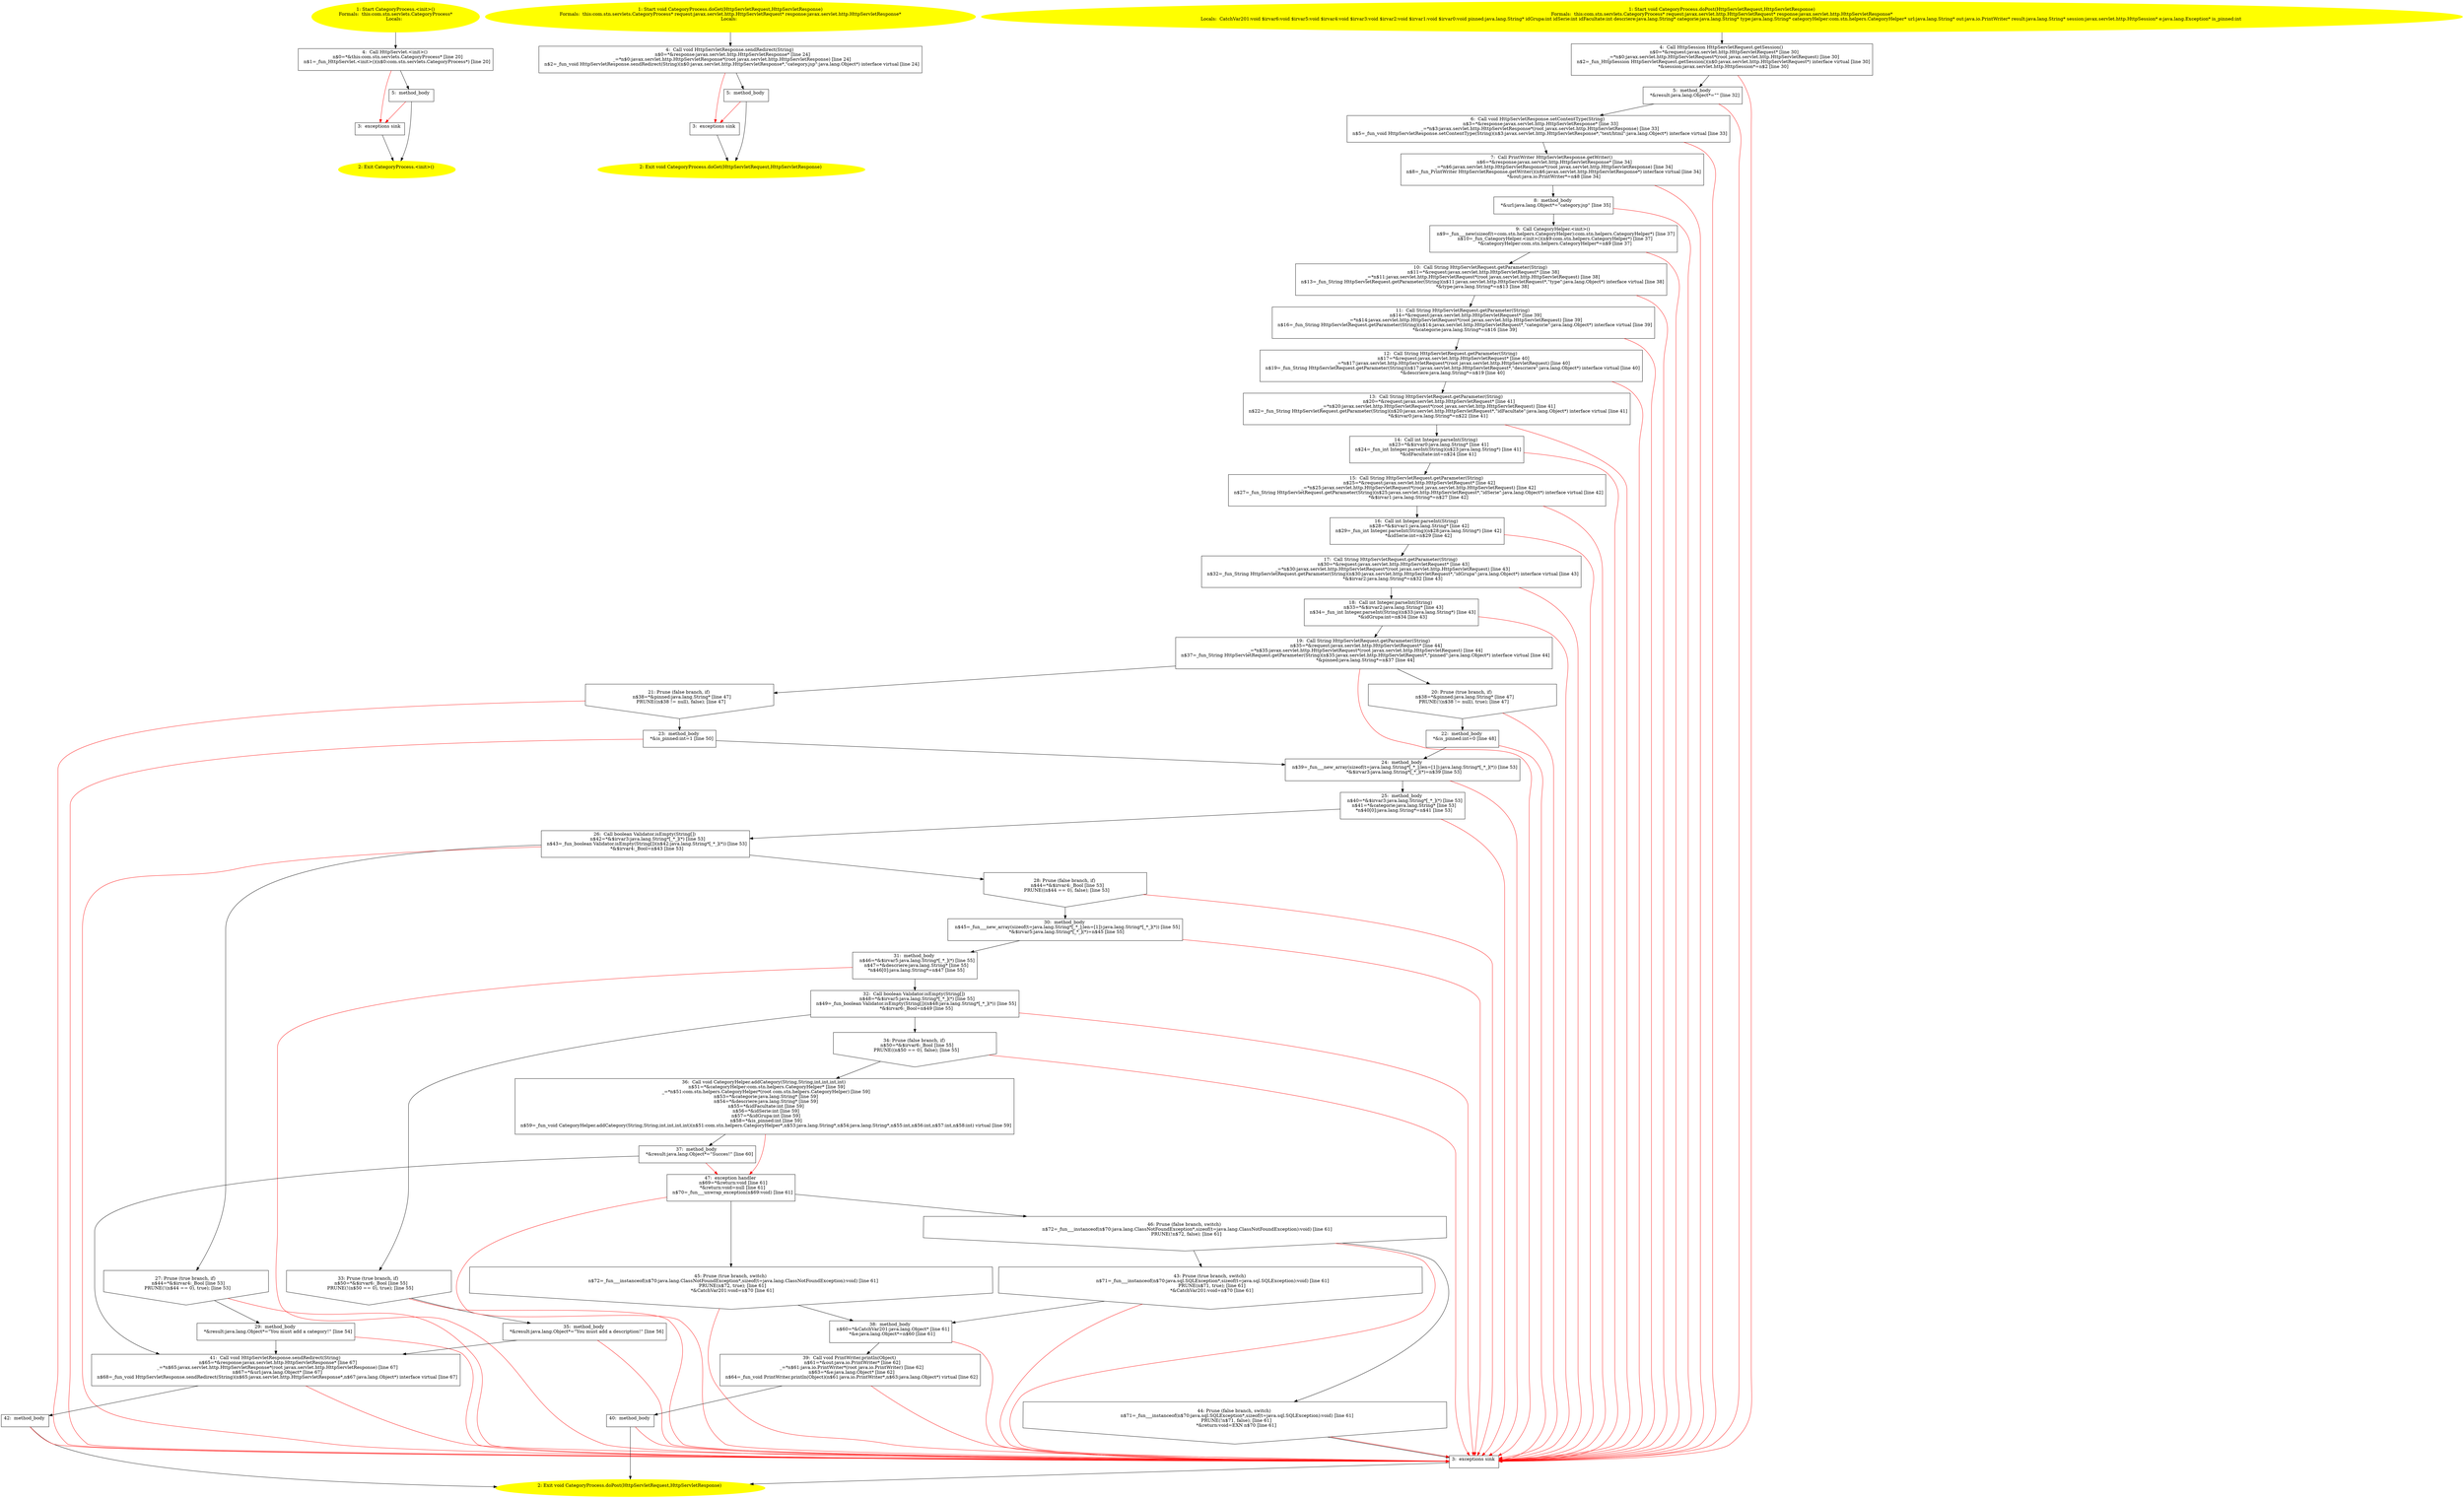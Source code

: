 /* @generated */
digraph cfg {
"com.stn.servlets.CategoryProcess.<init>().e131888c9b06170d3f86662fef7df25f_1" [label="1: Start CategoryProcess.<init>()\nFormals:  this:com.stn.servlets.CategoryProcess*\nLocals:  \n  " color=yellow style=filled]
	

	 "com.stn.servlets.CategoryProcess.<init>().e131888c9b06170d3f86662fef7df25f_1" -> "com.stn.servlets.CategoryProcess.<init>().e131888c9b06170d3f86662fef7df25f_4" ;
"com.stn.servlets.CategoryProcess.<init>().e131888c9b06170d3f86662fef7df25f_2" [label="2: Exit CategoryProcess.<init>() \n  " color=yellow style=filled]
	

"com.stn.servlets.CategoryProcess.<init>().e131888c9b06170d3f86662fef7df25f_3" [label="3:  exceptions sink \n  " shape="box"]
	

	 "com.stn.servlets.CategoryProcess.<init>().e131888c9b06170d3f86662fef7df25f_3" -> "com.stn.servlets.CategoryProcess.<init>().e131888c9b06170d3f86662fef7df25f_2" ;
"com.stn.servlets.CategoryProcess.<init>().e131888c9b06170d3f86662fef7df25f_4" [label="4:  Call HttpServlet.<init>() \n   n$0=*&this:com.stn.servlets.CategoryProcess* [line 20]\n  n$1=_fun_HttpServlet.<init>()(n$0:com.stn.servlets.CategoryProcess*) [line 20]\n " shape="box"]
	

	 "com.stn.servlets.CategoryProcess.<init>().e131888c9b06170d3f86662fef7df25f_4" -> "com.stn.servlets.CategoryProcess.<init>().e131888c9b06170d3f86662fef7df25f_5" ;
	 "com.stn.servlets.CategoryProcess.<init>().e131888c9b06170d3f86662fef7df25f_4" -> "com.stn.servlets.CategoryProcess.<init>().e131888c9b06170d3f86662fef7df25f_3" [color="red" ];
"com.stn.servlets.CategoryProcess.<init>().e131888c9b06170d3f86662fef7df25f_5" [label="5:  method_body \n  " shape="box"]
	

	 "com.stn.servlets.CategoryProcess.<init>().e131888c9b06170d3f86662fef7df25f_5" -> "com.stn.servlets.CategoryProcess.<init>().e131888c9b06170d3f86662fef7df25f_2" ;
	 "com.stn.servlets.CategoryProcess.<init>().e131888c9b06170d3f86662fef7df25f_5" -> "com.stn.servlets.CategoryProcess.<init>().e131888c9b06170d3f86662fef7df25f_3" [color="red" ];
"com.stn.servlets.CategoryProcess.doGet(javax.servlet.http.HttpServletRequest,javax.servlet.http.Http.e91940e6b8007230e54e5dbfa42a4c59_1" [label="1: Start void CategoryProcess.doGet(HttpServletRequest,HttpServletResponse)\nFormals:  this:com.stn.servlets.CategoryProcess* request:javax.servlet.http.HttpServletRequest* response:javax.servlet.http.HttpServletResponse*\nLocals:  \n  " color=yellow style=filled]
	

	 "com.stn.servlets.CategoryProcess.doGet(javax.servlet.http.HttpServletRequest,javax.servlet.http.Http.e91940e6b8007230e54e5dbfa42a4c59_1" -> "com.stn.servlets.CategoryProcess.doGet(javax.servlet.http.HttpServletRequest,javax.servlet.http.Http.e91940e6b8007230e54e5dbfa42a4c59_4" ;
"com.stn.servlets.CategoryProcess.doGet(javax.servlet.http.HttpServletRequest,javax.servlet.http.Http.e91940e6b8007230e54e5dbfa42a4c59_2" [label="2: Exit void CategoryProcess.doGet(HttpServletRequest,HttpServletResponse) \n  " color=yellow style=filled]
	

"com.stn.servlets.CategoryProcess.doGet(javax.servlet.http.HttpServletRequest,javax.servlet.http.Http.e91940e6b8007230e54e5dbfa42a4c59_3" [label="3:  exceptions sink \n  " shape="box"]
	

	 "com.stn.servlets.CategoryProcess.doGet(javax.servlet.http.HttpServletRequest,javax.servlet.http.Http.e91940e6b8007230e54e5dbfa42a4c59_3" -> "com.stn.servlets.CategoryProcess.doGet(javax.servlet.http.HttpServletRequest,javax.servlet.http.Http.e91940e6b8007230e54e5dbfa42a4c59_2" ;
"com.stn.servlets.CategoryProcess.doGet(javax.servlet.http.HttpServletRequest,javax.servlet.http.Http.e91940e6b8007230e54e5dbfa42a4c59_4" [label="4:  Call void HttpServletResponse.sendRedirect(String) \n   n$0=*&response:javax.servlet.http.HttpServletResponse* [line 24]\n  _=*n$0:javax.servlet.http.HttpServletResponse*(root javax.servlet.http.HttpServletResponse) [line 24]\n  n$2=_fun_void HttpServletResponse.sendRedirect(String)(n$0:javax.servlet.http.HttpServletResponse*,\"category.jsp\":java.lang.Object*) interface virtual [line 24]\n " shape="box"]
	

	 "com.stn.servlets.CategoryProcess.doGet(javax.servlet.http.HttpServletRequest,javax.servlet.http.Http.e91940e6b8007230e54e5dbfa42a4c59_4" -> "com.stn.servlets.CategoryProcess.doGet(javax.servlet.http.HttpServletRequest,javax.servlet.http.Http.e91940e6b8007230e54e5dbfa42a4c59_5" ;
	 "com.stn.servlets.CategoryProcess.doGet(javax.servlet.http.HttpServletRequest,javax.servlet.http.Http.e91940e6b8007230e54e5dbfa42a4c59_4" -> "com.stn.servlets.CategoryProcess.doGet(javax.servlet.http.HttpServletRequest,javax.servlet.http.Http.e91940e6b8007230e54e5dbfa42a4c59_3" [color="red" ];
"com.stn.servlets.CategoryProcess.doGet(javax.servlet.http.HttpServletRequest,javax.servlet.http.Http.e91940e6b8007230e54e5dbfa42a4c59_5" [label="5:  method_body \n  " shape="box"]
	

	 "com.stn.servlets.CategoryProcess.doGet(javax.servlet.http.HttpServletRequest,javax.servlet.http.Http.e91940e6b8007230e54e5dbfa42a4c59_5" -> "com.stn.servlets.CategoryProcess.doGet(javax.servlet.http.HttpServletRequest,javax.servlet.http.Http.e91940e6b8007230e54e5dbfa42a4c59_2" ;
	 "com.stn.servlets.CategoryProcess.doGet(javax.servlet.http.HttpServletRequest,javax.servlet.http.Http.e91940e6b8007230e54e5dbfa42a4c59_5" -> "com.stn.servlets.CategoryProcess.doGet(javax.servlet.http.HttpServletRequest,javax.servlet.http.Http.e91940e6b8007230e54e5dbfa42a4c59_3" [color="red" ];
"com.stn.servlets.CategoryProcess.doPost(javax.servlet.http.HttpServletRequest,javax.servlet.http.Htt.23003e9d1ad354208f58d56ea0542914_1" [label="1: Start void CategoryProcess.doPost(HttpServletRequest,HttpServletResponse)\nFormals:  this:com.stn.servlets.CategoryProcess* request:javax.servlet.http.HttpServletRequest* response:javax.servlet.http.HttpServletResponse*\nLocals:  CatchVar201:void $irvar6:void $irvar5:void $irvar4:void $irvar3:void $irvar2:void $irvar1:void $irvar0:void pinned:java.lang.String* idGrupa:int idSerie:int idFacultate:int descriere:java.lang.String* categorie:java.lang.String* type:java.lang.String* categoryHelper:com.stn.helpers.CategoryHelper* url:java.lang.String* out:java.io.PrintWriter* result:java.lang.String* session:javax.servlet.http.HttpSession* e:java.lang.Exception* is_pinned:int \n  " color=yellow style=filled]
	

	 "com.stn.servlets.CategoryProcess.doPost(javax.servlet.http.HttpServletRequest,javax.servlet.http.Htt.23003e9d1ad354208f58d56ea0542914_1" -> "com.stn.servlets.CategoryProcess.doPost(javax.servlet.http.HttpServletRequest,javax.servlet.http.Htt.23003e9d1ad354208f58d56ea0542914_4" ;
"com.stn.servlets.CategoryProcess.doPost(javax.servlet.http.HttpServletRequest,javax.servlet.http.Htt.23003e9d1ad354208f58d56ea0542914_2" [label="2: Exit void CategoryProcess.doPost(HttpServletRequest,HttpServletResponse) \n  " color=yellow style=filled]
	

"com.stn.servlets.CategoryProcess.doPost(javax.servlet.http.HttpServletRequest,javax.servlet.http.Htt.23003e9d1ad354208f58d56ea0542914_3" [label="3:  exceptions sink \n  " shape="box"]
	

	 "com.stn.servlets.CategoryProcess.doPost(javax.servlet.http.HttpServletRequest,javax.servlet.http.Htt.23003e9d1ad354208f58d56ea0542914_3" -> "com.stn.servlets.CategoryProcess.doPost(javax.servlet.http.HttpServletRequest,javax.servlet.http.Htt.23003e9d1ad354208f58d56ea0542914_2" ;
"com.stn.servlets.CategoryProcess.doPost(javax.servlet.http.HttpServletRequest,javax.servlet.http.Htt.23003e9d1ad354208f58d56ea0542914_4" [label="4:  Call HttpSession HttpServletRequest.getSession() \n   n$0=*&request:javax.servlet.http.HttpServletRequest* [line 30]\n  _=*n$0:javax.servlet.http.HttpServletRequest*(root javax.servlet.http.HttpServletRequest) [line 30]\n  n$2=_fun_HttpSession HttpServletRequest.getSession()(n$0:javax.servlet.http.HttpServletRequest*) interface virtual [line 30]\n  *&session:javax.servlet.http.HttpSession*=n$2 [line 30]\n " shape="box"]
	

	 "com.stn.servlets.CategoryProcess.doPost(javax.servlet.http.HttpServletRequest,javax.servlet.http.Htt.23003e9d1ad354208f58d56ea0542914_4" -> "com.stn.servlets.CategoryProcess.doPost(javax.servlet.http.HttpServletRequest,javax.servlet.http.Htt.23003e9d1ad354208f58d56ea0542914_5" ;
	 "com.stn.servlets.CategoryProcess.doPost(javax.servlet.http.HttpServletRequest,javax.servlet.http.Htt.23003e9d1ad354208f58d56ea0542914_4" -> "com.stn.servlets.CategoryProcess.doPost(javax.servlet.http.HttpServletRequest,javax.servlet.http.Htt.23003e9d1ad354208f58d56ea0542914_3" [color="red" ];
"com.stn.servlets.CategoryProcess.doPost(javax.servlet.http.HttpServletRequest,javax.servlet.http.Htt.23003e9d1ad354208f58d56ea0542914_5" [label="5:  method_body \n   *&result:java.lang.Object*=\"\" [line 32]\n " shape="box"]
	

	 "com.stn.servlets.CategoryProcess.doPost(javax.servlet.http.HttpServletRequest,javax.servlet.http.Htt.23003e9d1ad354208f58d56ea0542914_5" -> "com.stn.servlets.CategoryProcess.doPost(javax.servlet.http.HttpServletRequest,javax.servlet.http.Htt.23003e9d1ad354208f58d56ea0542914_6" ;
	 "com.stn.servlets.CategoryProcess.doPost(javax.servlet.http.HttpServletRequest,javax.servlet.http.Htt.23003e9d1ad354208f58d56ea0542914_5" -> "com.stn.servlets.CategoryProcess.doPost(javax.servlet.http.HttpServletRequest,javax.servlet.http.Htt.23003e9d1ad354208f58d56ea0542914_3" [color="red" ];
"com.stn.servlets.CategoryProcess.doPost(javax.servlet.http.HttpServletRequest,javax.servlet.http.Htt.23003e9d1ad354208f58d56ea0542914_6" [label="6:  Call void HttpServletResponse.setContentType(String) \n   n$3=*&response:javax.servlet.http.HttpServletResponse* [line 33]\n  _=*n$3:javax.servlet.http.HttpServletResponse*(root javax.servlet.http.HttpServletResponse) [line 33]\n  n$5=_fun_void HttpServletResponse.setContentType(String)(n$3:javax.servlet.http.HttpServletResponse*,\"text/html\":java.lang.Object*) interface virtual [line 33]\n " shape="box"]
	

	 "com.stn.servlets.CategoryProcess.doPost(javax.servlet.http.HttpServletRequest,javax.servlet.http.Htt.23003e9d1ad354208f58d56ea0542914_6" -> "com.stn.servlets.CategoryProcess.doPost(javax.servlet.http.HttpServletRequest,javax.servlet.http.Htt.23003e9d1ad354208f58d56ea0542914_7" ;
	 "com.stn.servlets.CategoryProcess.doPost(javax.servlet.http.HttpServletRequest,javax.servlet.http.Htt.23003e9d1ad354208f58d56ea0542914_6" -> "com.stn.servlets.CategoryProcess.doPost(javax.servlet.http.HttpServletRequest,javax.servlet.http.Htt.23003e9d1ad354208f58d56ea0542914_3" [color="red" ];
"com.stn.servlets.CategoryProcess.doPost(javax.servlet.http.HttpServletRequest,javax.servlet.http.Htt.23003e9d1ad354208f58d56ea0542914_7" [label="7:  Call PrintWriter HttpServletResponse.getWriter() \n   n$6=*&response:javax.servlet.http.HttpServletResponse* [line 34]\n  _=*n$6:javax.servlet.http.HttpServletResponse*(root javax.servlet.http.HttpServletResponse) [line 34]\n  n$8=_fun_PrintWriter HttpServletResponse.getWriter()(n$6:javax.servlet.http.HttpServletResponse*) interface virtual [line 34]\n  *&out:java.io.PrintWriter*=n$8 [line 34]\n " shape="box"]
	

	 "com.stn.servlets.CategoryProcess.doPost(javax.servlet.http.HttpServletRequest,javax.servlet.http.Htt.23003e9d1ad354208f58d56ea0542914_7" -> "com.stn.servlets.CategoryProcess.doPost(javax.servlet.http.HttpServletRequest,javax.servlet.http.Htt.23003e9d1ad354208f58d56ea0542914_8" ;
	 "com.stn.servlets.CategoryProcess.doPost(javax.servlet.http.HttpServletRequest,javax.servlet.http.Htt.23003e9d1ad354208f58d56ea0542914_7" -> "com.stn.servlets.CategoryProcess.doPost(javax.servlet.http.HttpServletRequest,javax.servlet.http.Htt.23003e9d1ad354208f58d56ea0542914_3" [color="red" ];
"com.stn.servlets.CategoryProcess.doPost(javax.servlet.http.HttpServletRequest,javax.servlet.http.Htt.23003e9d1ad354208f58d56ea0542914_8" [label="8:  method_body \n   *&url:java.lang.Object*=\"category.jsp\" [line 35]\n " shape="box"]
	

	 "com.stn.servlets.CategoryProcess.doPost(javax.servlet.http.HttpServletRequest,javax.servlet.http.Htt.23003e9d1ad354208f58d56ea0542914_8" -> "com.stn.servlets.CategoryProcess.doPost(javax.servlet.http.HttpServletRequest,javax.servlet.http.Htt.23003e9d1ad354208f58d56ea0542914_9" ;
	 "com.stn.servlets.CategoryProcess.doPost(javax.servlet.http.HttpServletRequest,javax.servlet.http.Htt.23003e9d1ad354208f58d56ea0542914_8" -> "com.stn.servlets.CategoryProcess.doPost(javax.servlet.http.HttpServletRequest,javax.servlet.http.Htt.23003e9d1ad354208f58d56ea0542914_3" [color="red" ];
"com.stn.servlets.CategoryProcess.doPost(javax.servlet.http.HttpServletRequest,javax.servlet.http.Htt.23003e9d1ad354208f58d56ea0542914_9" [label="9:  Call CategoryHelper.<init>() \n   n$9=_fun___new(sizeof(t=com.stn.helpers.CategoryHelper):com.stn.helpers.CategoryHelper*) [line 37]\n  n$10=_fun_CategoryHelper.<init>()(n$9:com.stn.helpers.CategoryHelper*) [line 37]\n  *&categoryHelper:com.stn.helpers.CategoryHelper*=n$9 [line 37]\n " shape="box"]
	

	 "com.stn.servlets.CategoryProcess.doPost(javax.servlet.http.HttpServletRequest,javax.servlet.http.Htt.23003e9d1ad354208f58d56ea0542914_9" -> "com.stn.servlets.CategoryProcess.doPost(javax.servlet.http.HttpServletRequest,javax.servlet.http.Htt.23003e9d1ad354208f58d56ea0542914_10" ;
	 "com.stn.servlets.CategoryProcess.doPost(javax.servlet.http.HttpServletRequest,javax.servlet.http.Htt.23003e9d1ad354208f58d56ea0542914_9" -> "com.stn.servlets.CategoryProcess.doPost(javax.servlet.http.HttpServletRequest,javax.servlet.http.Htt.23003e9d1ad354208f58d56ea0542914_3" [color="red" ];
"com.stn.servlets.CategoryProcess.doPost(javax.servlet.http.HttpServletRequest,javax.servlet.http.Htt.23003e9d1ad354208f58d56ea0542914_10" [label="10:  Call String HttpServletRequest.getParameter(String) \n   n$11=*&request:javax.servlet.http.HttpServletRequest* [line 38]\n  _=*n$11:javax.servlet.http.HttpServletRequest*(root javax.servlet.http.HttpServletRequest) [line 38]\n  n$13=_fun_String HttpServletRequest.getParameter(String)(n$11:javax.servlet.http.HttpServletRequest*,\"type\":java.lang.Object*) interface virtual [line 38]\n  *&type:java.lang.String*=n$13 [line 38]\n " shape="box"]
	

	 "com.stn.servlets.CategoryProcess.doPost(javax.servlet.http.HttpServletRequest,javax.servlet.http.Htt.23003e9d1ad354208f58d56ea0542914_10" -> "com.stn.servlets.CategoryProcess.doPost(javax.servlet.http.HttpServletRequest,javax.servlet.http.Htt.23003e9d1ad354208f58d56ea0542914_11" ;
	 "com.stn.servlets.CategoryProcess.doPost(javax.servlet.http.HttpServletRequest,javax.servlet.http.Htt.23003e9d1ad354208f58d56ea0542914_10" -> "com.stn.servlets.CategoryProcess.doPost(javax.servlet.http.HttpServletRequest,javax.servlet.http.Htt.23003e9d1ad354208f58d56ea0542914_3" [color="red" ];
"com.stn.servlets.CategoryProcess.doPost(javax.servlet.http.HttpServletRequest,javax.servlet.http.Htt.23003e9d1ad354208f58d56ea0542914_11" [label="11:  Call String HttpServletRequest.getParameter(String) \n   n$14=*&request:javax.servlet.http.HttpServletRequest* [line 39]\n  _=*n$14:javax.servlet.http.HttpServletRequest*(root javax.servlet.http.HttpServletRequest) [line 39]\n  n$16=_fun_String HttpServletRequest.getParameter(String)(n$14:javax.servlet.http.HttpServletRequest*,\"categorie\":java.lang.Object*) interface virtual [line 39]\n  *&categorie:java.lang.String*=n$16 [line 39]\n " shape="box"]
	

	 "com.stn.servlets.CategoryProcess.doPost(javax.servlet.http.HttpServletRequest,javax.servlet.http.Htt.23003e9d1ad354208f58d56ea0542914_11" -> "com.stn.servlets.CategoryProcess.doPost(javax.servlet.http.HttpServletRequest,javax.servlet.http.Htt.23003e9d1ad354208f58d56ea0542914_12" ;
	 "com.stn.servlets.CategoryProcess.doPost(javax.servlet.http.HttpServletRequest,javax.servlet.http.Htt.23003e9d1ad354208f58d56ea0542914_11" -> "com.stn.servlets.CategoryProcess.doPost(javax.servlet.http.HttpServletRequest,javax.servlet.http.Htt.23003e9d1ad354208f58d56ea0542914_3" [color="red" ];
"com.stn.servlets.CategoryProcess.doPost(javax.servlet.http.HttpServletRequest,javax.servlet.http.Htt.23003e9d1ad354208f58d56ea0542914_12" [label="12:  Call String HttpServletRequest.getParameter(String) \n   n$17=*&request:javax.servlet.http.HttpServletRequest* [line 40]\n  _=*n$17:javax.servlet.http.HttpServletRequest*(root javax.servlet.http.HttpServletRequest) [line 40]\n  n$19=_fun_String HttpServletRequest.getParameter(String)(n$17:javax.servlet.http.HttpServletRequest*,\"descriere\":java.lang.Object*) interface virtual [line 40]\n  *&descriere:java.lang.String*=n$19 [line 40]\n " shape="box"]
	

	 "com.stn.servlets.CategoryProcess.doPost(javax.servlet.http.HttpServletRequest,javax.servlet.http.Htt.23003e9d1ad354208f58d56ea0542914_12" -> "com.stn.servlets.CategoryProcess.doPost(javax.servlet.http.HttpServletRequest,javax.servlet.http.Htt.23003e9d1ad354208f58d56ea0542914_13" ;
	 "com.stn.servlets.CategoryProcess.doPost(javax.servlet.http.HttpServletRequest,javax.servlet.http.Htt.23003e9d1ad354208f58d56ea0542914_12" -> "com.stn.servlets.CategoryProcess.doPost(javax.servlet.http.HttpServletRequest,javax.servlet.http.Htt.23003e9d1ad354208f58d56ea0542914_3" [color="red" ];
"com.stn.servlets.CategoryProcess.doPost(javax.servlet.http.HttpServletRequest,javax.servlet.http.Htt.23003e9d1ad354208f58d56ea0542914_13" [label="13:  Call String HttpServletRequest.getParameter(String) \n   n$20=*&request:javax.servlet.http.HttpServletRequest* [line 41]\n  _=*n$20:javax.servlet.http.HttpServletRequest*(root javax.servlet.http.HttpServletRequest) [line 41]\n  n$22=_fun_String HttpServletRequest.getParameter(String)(n$20:javax.servlet.http.HttpServletRequest*,\"idFacultate\":java.lang.Object*) interface virtual [line 41]\n  *&$irvar0:java.lang.String*=n$22 [line 41]\n " shape="box"]
	

	 "com.stn.servlets.CategoryProcess.doPost(javax.servlet.http.HttpServletRequest,javax.servlet.http.Htt.23003e9d1ad354208f58d56ea0542914_13" -> "com.stn.servlets.CategoryProcess.doPost(javax.servlet.http.HttpServletRequest,javax.servlet.http.Htt.23003e9d1ad354208f58d56ea0542914_14" ;
	 "com.stn.servlets.CategoryProcess.doPost(javax.servlet.http.HttpServletRequest,javax.servlet.http.Htt.23003e9d1ad354208f58d56ea0542914_13" -> "com.stn.servlets.CategoryProcess.doPost(javax.servlet.http.HttpServletRequest,javax.servlet.http.Htt.23003e9d1ad354208f58d56ea0542914_3" [color="red" ];
"com.stn.servlets.CategoryProcess.doPost(javax.servlet.http.HttpServletRequest,javax.servlet.http.Htt.23003e9d1ad354208f58d56ea0542914_14" [label="14:  Call int Integer.parseInt(String) \n   n$23=*&$irvar0:java.lang.String* [line 41]\n  n$24=_fun_int Integer.parseInt(String)(n$23:java.lang.String*) [line 41]\n  *&idFacultate:int=n$24 [line 41]\n " shape="box"]
	

	 "com.stn.servlets.CategoryProcess.doPost(javax.servlet.http.HttpServletRequest,javax.servlet.http.Htt.23003e9d1ad354208f58d56ea0542914_14" -> "com.stn.servlets.CategoryProcess.doPost(javax.servlet.http.HttpServletRequest,javax.servlet.http.Htt.23003e9d1ad354208f58d56ea0542914_15" ;
	 "com.stn.servlets.CategoryProcess.doPost(javax.servlet.http.HttpServletRequest,javax.servlet.http.Htt.23003e9d1ad354208f58d56ea0542914_14" -> "com.stn.servlets.CategoryProcess.doPost(javax.servlet.http.HttpServletRequest,javax.servlet.http.Htt.23003e9d1ad354208f58d56ea0542914_3" [color="red" ];
"com.stn.servlets.CategoryProcess.doPost(javax.servlet.http.HttpServletRequest,javax.servlet.http.Htt.23003e9d1ad354208f58d56ea0542914_15" [label="15:  Call String HttpServletRequest.getParameter(String) \n   n$25=*&request:javax.servlet.http.HttpServletRequest* [line 42]\n  _=*n$25:javax.servlet.http.HttpServletRequest*(root javax.servlet.http.HttpServletRequest) [line 42]\n  n$27=_fun_String HttpServletRequest.getParameter(String)(n$25:javax.servlet.http.HttpServletRequest*,\"idSerie\":java.lang.Object*) interface virtual [line 42]\n  *&$irvar1:java.lang.String*=n$27 [line 42]\n " shape="box"]
	

	 "com.stn.servlets.CategoryProcess.doPost(javax.servlet.http.HttpServletRequest,javax.servlet.http.Htt.23003e9d1ad354208f58d56ea0542914_15" -> "com.stn.servlets.CategoryProcess.doPost(javax.servlet.http.HttpServletRequest,javax.servlet.http.Htt.23003e9d1ad354208f58d56ea0542914_16" ;
	 "com.stn.servlets.CategoryProcess.doPost(javax.servlet.http.HttpServletRequest,javax.servlet.http.Htt.23003e9d1ad354208f58d56ea0542914_15" -> "com.stn.servlets.CategoryProcess.doPost(javax.servlet.http.HttpServletRequest,javax.servlet.http.Htt.23003e9d1ad354208f58d56ea0542914_3" [color="red" ];
"com.stn.servlets.CategoryProcess.doPost(javax.servlet.http.HttpServletRequest,javax.servlet.http.Htt.23003e9d1ad354208f58d56ea0542914_16" [label="16:  Call int Integer.parseInt(String) \n   n$28=*&$irvar1:java.lang.String* [line 42]\n  n$29=_fun_int Integer.parseInt(String)(n$28:java.lang.String*) [line 42]\n  *&idSerie:int=n$29 [line 42]\n " shape="box"]
	

	 "com.stn.servlets.CategoryProcess.doPost(javax.servlet.http.HttpServletRequest,javax.servlet.http.Htt.23003e9d1ad354208f58d56ea0542914_16" -> "com.stn.servlets.CategoryProcess.doPost(javax.servlet.http.HttpServletRequest,javax.servlet.http.Htt.23003e9d1ad354208f58d56ea0542914_17" ;
	 "com.stn.servlets.CategoryProcess.doPost(javax.servlet.http.HttpServletRequest,javax.servlet.http.Htt.23003e9d1ad354208f58d56ea0542914_16" -> "com.stn.servlets.CategoryProcess.doPost(javax.servlet.http.HttpServletRequest,javax.servlet.http.Htt.23003e9d1ad354208f58d56ea0542914_3" [color="red" ];
"com.stn.servlets.CategoryProcess.doPost(javax.servlet.http.HttpServletRequest,javax.servlet.http.Htt.23003e9d1ad354208f58d56ea0542914_17" [label="17:  Call String HttpServletRequest.getParameter(String) \n   n$30=*&request:javax.servlet.http.HttpServletRequest* [line 43]\n  _=*n$30:javax.servlet.http.HttpServletRequest*(root javax.servlet.http.HttpServletRequest) [line 43]\n  n$32=_fun_String HttpServletRequest.getParameter(String)(n$30:javax.servlet.http.HttpServletRequest*,\"idGrupa\":java.lang.Object*) interface virtual [line 43]\n  *&$irvar2:java.lang.String*=n$32 [line 43]\n " shape="box"]
	

	 "com.stn.servlets.CategoryProcess.doPost(javax.servlet.http.HttpServletRequest,javax.servlet.http.Htt.23003e9d1ad354208f58d56ea0542914_17" -> "com.stn.servlets.CategoryProcess.doPost(javax.servlet.http.HttpServletRequest,javax.servlet.http.Htt.23003e9d1ad354208f58d56ea0542914_18" ;
	 "com.stn.servlets.CategoryProcess.doPost(javax.servlet.http.HttpServletRequest,javax.servlet.http.Htt.23003e9d1ad354208f58d56ea0542914_17" -> "com.stn.servlets.CategoryProcess.doPost(javax.servlet.http.HttpServletRequest,javax.servlet.http.Htt.23003e9d1ad354208f58d56ea0542914_3" [color="red" ];
"com.stn.servlets.CategoryProcess.doPost(javax.servlet.http.HttpServletRequest,javax.servlet.http.Htt.23003e9d1ad354208f58d56ea0542914_18" [label="18:  Call int Integer.parseInt(String) \n   n$33=*&$irvar2:java.lang.String* [line 43]\n  n$34=_fun_int Integer.parseInt(String)(n$33:java.lang.String*) [line 43]\n  *&idGrupa:int=n$34 [line 43]\n " shape="box"]
	

	 "com.stn.servlets.CategoryProcess.doPost(javax.servlet.http.HttpServletRequest,javax.servlet.http.Htt.23003e9d1ad354208f58d56ea0542914_18" -> "com.stn.servlets.CategoryProcess.doPost(javax.servlet.http.HttpServletRequest,javax.servlet.http.Htt.23003e9d1ad354208f58d56ea0542914_19" ;
	 "com.stn.servlets.CategoryProcess.doPost(javax.servlet.http.HttpServletRequest,javax.servlet.http.Htt.23003e9d1ad354208f58d56ea0542914_18" -> "com.stn.servlets.CategoryProcess.doPost(javax.servlet.http.HttpServletRequest,javax.servlet.http.Htt.23003e9d1ad354208f58d56ea0542914_3" [color="red" ];
"com.stn.servlets.CategoryProcess.doPost(javax.servlet.http.HttpServletRequest,javax.servlet.http.Htt.23003e9d1ad354208f58d56ea0542914_19" [label="19:  Call String HttpServletRequest.getParameter(String) \n   n$35=*&request:javax.servlet.http.HttpServletRequest* [line 44]\n  _=*n$35:javax.servlet.http.HttpServletRequest*(root javax.servlet.http.HttpServletRequest) [line 44]\n  n$37=_fun_String HttpServletRequest.getParameter(String)(n$35:javax.servlet.http.HttpServletRequest*,\"pinned\":java.lang.Object*) interface virtual [line 44]\n  *&pinned:java.lang.String*=n$37 [line 44]\n " shape="box"]
	

	 "com.stn.servlets.CategoryProcess.doPost(javax.servlet.http.HttpServletRequest,javax.servlet.http.Htt.23003e9d1ad354208f58d56ea0542914_19" -> "com.stn.servlets.CategoryProcess.doPost(javax.servlet.http.HttpServletRequest,javax.servlet.http.Htt.23003e9d1ad354208f58d56ea0542914_20" ;
	 "com.stn.servlets.CategoryProcess.doPost(javax.servlet.http.HttpServletRequest,javax.servlet.http.Htt.23003e9d1ad354208f58d56ea0542914_19" -> "com.stn.servlets.CategoryProcess.doPost(javax.servlet.http.HttpServletRequest,javax.servlet.http.Htt.23003e9d1ad354208f58d56ea0542914_21" ;
	 "com.stn.servlets.CategoryProcess.doPost(javax.servlet.http.HttpServletRequest,javax.servlet.http.Htt.23003e9d1ad354208f58d56ea0542914_19" -> "com.stn.servlets.CategoryProcess.doPost(javax.servlet.http.HttpServletRequest,javax.servlet.http.Htt.23003e9d1ad354208f58d56ea0542914_3" [color="red" ];
"com.stn.servlets.CategoryProcess.doPost(javax.servlet.http.HttpServletRequest,javax.servlet.http.Htt.23003e9d1ad354208f58d56ea0542914_20" [label="20: Prune (true branch, if) \n   n$38=*&pinned:java.lang.String* [line 47]\n  PRUNE(!(n$38 != null), true); [line 47]\n " shape="invhouse"]
	

	 "com.stn.servlets.CategoryProcess.doPost(javax.servlet.http.HttpServletRequest,javax.servlet.http.Htt.23003e9d1ad354208f58d56ea0542914_20" -> "com.stn.servlets.CategoryProcess.doPost(javax.servlet.http.HttpServletRequest,javax.servlet.http.Htt.23003e9d1ad354208f58d56ea0542914_22" ;
	 "com.stn.servlets.CategoryProcess.doPost(javax.servlet.http.HttpServletRequest,javax.servlet.http.Htt.23003e9d1ad354208f58d56ea0542914_20" -> "com.stn.servlets.CategoryProcess.doPost(javax.servlet.http.HttpServletRequest,javax.servlet.http.Htt.23003e9d1ad354208f58d56ea0542914_3" [color="red" ];
"com.stn.servlets.CategoryProcess.doPost(javax.servlet.http.HttpServletRequest,javax.servlet.http.Htt.23003e9d1ad354208f58d56ea0542914_21" [label="21: Prune (false branch, if) \n   n$38=*&pinned:java.lang.String* [line 47]\n  PRUNE((n$38 != null), false); [line 47]\n " shape="invhouse"]
	

	 "com.stn.servlets.CategoryProcess.doPost(javax.servlet.http.HttpServletRequest,javax.servlet.http.Htt.23003e9d1ad354208f58d56ea0542914_21" -> "com.stn.servlets.CategoryProcess.doPost(javax.servlet.http.HttpServletRequest,javax.servlet.http.Htt.23003e9d1ad354208f58d56ea0542914_23" ;
	 "com.stn.servlets.CategoryProcess.doPost(javax.servlet.http.HttpServletRequest,javax.servlet.http.Htt.23003e9d1ad354208f58d56ea0542914_21" -> "com.stn.servlets.CategoryProcess.doPost(javax.servlet.http.HttpServletRequest,javax.servlet.http.Htt.23003e9d1ad354208f58d56ea0542914_3" [color="red" ];
"com.stn.servlets.CategoryProcess.doPost(javax.servlet.http.HttpServletRequest,javax.servlet.http.Htt.23003e9d1ad354208f58d56ea0542914_22" [label="22:  method_body \n   *&is_pinned:int=0 [line 48]\n " shape="box"]
	

	 "com.stn.servlets.CategoryProcess.doPost(javax.servlet.http.HttpServletRequest,javax.servlet.http.Htt.23003e9d1ad354208f58d56ea0542914_22" -> "com.stn.servlets.CategoryProcess.doPost(javax.servlet.http.HttpServletRequest,javax.servlet.http.Htt.23003e9d1ad354208f58d56ea0542914_24" ;
	 "com.stn.servlets.CategoryProcess.doPost(javax.servlet.http.HttpServletRequest,javax.servlet.http.Htt.23003e9d1ad354208f58d56ea0542914_22" -> "com.stn.servlets.CategoryProcess.doPost(javax.servlet.http.HttpServletRequest,javax.servlet.http.Htt.23003e9d1ad354208f58d56ea0542914_3" [color="red" ];
"com.stn.servlets.CategoryProcess.doPost(javax.servlet.http.HttpServletRequest,javax.servlet.http.Htt.23003e9d1ad354208f58d56ea0542914_23" [label="23:  method_body \n   *&is_pinned:int=1 [line 50]\n " shape="box"]
	

	 "com.stn.servlets.CategoryProcess.doPost(javax.servlet.http.HttpServletRequest,javax.servlet.http.Htt.23003e9d1ad354208f58d56ea0542914_23" -> "com.stn.servlets.CategoryProcess.doPost(javax.servlet.http.HttpServletRequest,javax.servlet.http.Htt.23003e9d1ad354208f58d56ea0542914_24" ;
	 "com.stn.servlets.CategoryProcess.doPost(javax.servlet.http.HttpServletRequest,javax.servlet.http.Htt.23003e9d1ad354208f58d56ea0542914_23" -> "com.stn.servlets.CategoryProcess.doPost(javax.servlet.http.HttpServletRequest,javax.servlet.http.Htt.23003e9d1ad354208f58d56ea0542914_3" [color="red" ];
"com.stn.servlets.CategoryProcess.doPost(javax.servlet.http.HttpServletRequest,javax.servlet.http.Htt.23003e9d1ad354208f58d56ea0542914_24" [label="24:  method_body \n   n$39=_fun___new_array(sizeof(t=java.lang.String*[_*_];len=[1]):java.lang.String*[_*_](*)) [line 53]\n  *&$irvar3:java.lang.String*[_*_](*)=n$39 [line 53]\n " shape="box"]
	

	 "com.stn.servlets.CategoryProcess.doPost(javax.servlet.http.HttpServletRequest,javax.servlet.http.Htt.23003e9d1ad354208f58d56ea0542914_24" -> "com.stn.servlets.CategoryProcess.doPost(javax.servlet.http.HttpServletRequest,javax.servlet.http.Htt.23003e9d1ad354208f58d56ea0542914_25" ;
	 "com.stn.servlets.CategoryProcess.doPost(javax.servlet.http.HttpServletRequest,javax.servlet.http.Htt.23003e9d1ad354208f58d56ea0542914_24" -> "com.stn.servlets.CategoryProcess.doPost(javax.servlet.http.HttpServletRequest,javax.servlet.http.Htt.23003e9d1ad354208f58d56ea0542914_3" [color="red" ];
"com.stn.servlets.CategoryProcess.doPost(javax.servlet.http.HttpServletRequest,javax.servlet.http.Htt.23003e9d1ad354208f58d56ea0542914_25" [label="25:  method_body \n   n$40=*&$irvar3:java.lang.String*[_*_](*) [line 53]\n  n$41=*&categorie:java.lang.String* [line 53]\n  *n$40[0]:java.lang.String*=n$41 [line 53]\n " shape="box"]
	

	 "com.stn.servlets.CategoryProcess.doPost(javax.servlet.http.HttpServletRequest,javax.servlet.http.Htt.23003e9d1ad354208f58d56ea0542914_25" -> "com.stn.servlets.CategoryProcess.doPost(javax.servlet.http.HttpServletRequest,javax.servlet.http.Htt.23003e9d1ad354208f58d56ea0542914_26" ;
	 "com.stn.servlets.CategoryProcess.doPost(javax.servlet.http.HttpServletRequest,javax.servlet.http.Htt.23003e9d1ad354208f58d56ea0542914_25" -> "com.stn.servlets.CategoryProcess.doPost(javax.servlet.http.HttpServletRequest,javax.servlet.http.Htt.23003e9d1ad354208f58d56ea0542914_3" [color="red" ];
"com.stn.servlets.CategoryProcess.doPost(javax.servlet.http.HttpServletRequest,javax.servlet.http.Htt.23003e9d1ad354208f58d56ea0542914_26" [label="26:  Call boolean Validator.isEmpty(String[]) \n   n$42=*&$irvar3:java.lang.String*[_*_](*) [line 53]\n  n$43=_fun_boolean Validator.isEmpty(String[])(n$42:java.lang.String*[_*_](*)) [line 53]\n  *&$irvar4:_Bool=n$43 [line 53]\n " shape="box"]
	

	 "com.stn.servlets.CategoryProcess.doPost(javax.servlet.http.HttpServletRequest,javax.servlet.http.Htt.23003e9d1ad354208f58d56ea0542914_26" -> "com.stn.servlets.CategoryProcess.doPost(javax.servlet.http.HttpServletRequest,javax.servlet.http.Htt.23003e9d1ad354208f58d56ea0542914_27" ;
	 "com.stn.servlets.CategoryProcess.doPost(javax.servlet.http.HttpServletRequest,javax.servlet.http.Htt.23003e9d1ad354208f58d56ea0542914_26" -> "com.stn.servlets.CategoryProcess.doPost(javax.servlet.http.HttpServletRequest,javax.servlet.http.Htt.23003e9d1ad354208f58d56ea0542914_28" ;
	 "com.stn.servlets.CategoryProcess.doPost(javax.servlet.http.HttpServletRequest,javax.servlet.http.Htt.23003e9d1ad354208f58d56ea0542914_26" -> "com.stn.servlets.CategoryProcess.doPost(javax.servlet.http.HttpServletRequest,javax.servlet.http.Htt.23003e9d1ad354208f58d56ea0542914_3" [color="red" ];
"com.stn.servlets.CategoryProcess.doPost(javax.servlet.http.HttpServletRequest,javax.servlet.http.Htt.23003e9d1ad354208f58d56ea0542914_27" [label="27: Prune (true branch, if) \n   n$44=*&$irvar4:_Bool [line 53]\n  PRUNE(!(n$44 == 0), true); [line 53]\n " shape="invhouse"]
	

	 "com.stn.servlets.CategoryProcess.doPost(javax.servlet.http.HttpServletRequest,javax.servlet.http.Htt.23003e9d1ad354208f58d56ea0542914_27" -> "com.stn.servlets.CategoryProcess.doPost(javax.servlet.http.HttpServletRequest,javax.servlet.http.Htt.23003e9d1ad354208f58d56ea0542914_29" ;
	 "com.stn.servlets.CategoryProcess.doPost(javax.servlet.http.HttpServletRequest,javax.servlet.http.Htt.23003e9d1ad354208f58d56ea0542914_27" -> "com.stn.servlets.CategoryProcess.doPost(javax.servlet.http.HttpServletRequest,javax.servlet.http.Htt.23003e9d1ad354208f58d56ea0542914_3" [color="red" ];
"com.stn.servlets.CategoryProcess.doPost(javax.servlet.http.HttpServletRequest,javax.servlet.http.Htt.23003e9d1ad354208f58d56ea0542914_28" [label="28: Prune (false branch, if) \n   n$44=*&$irvar4:_Bool [line 53]\n  PRUNE((n$44 == 0), false); [line 53]\n " shape="invhouse"]
	

	 "com.stn.servlets.CategoryProcess.doPost(javax.servlet.http.HttpServletRequest,javax.servlet.http.Htt.23003e9d1ad354208f58d56ea0542914_28" -> "com.stn.servlets.CategoryProcess.doPost(javax.servlet.http.HttpServletRequest,javax.servlet.http.Htt.23003e9d1ad354208f58d56ea0542914_30" ;
	 "com.stn.servlets.CategoryProcess.doPost(javax.servlet.http.HttpServletRequest,javax.servlet.http.Htt.23003e9d1ad354208f58d56ea0542914_28" -> "com.stn.servlets.CategoryProcess.doPost(javax.servlet.http.HttpServletRequest,javax.servlet.http.Htt.23003e9d1ad354208f58d56ea0542914_3" [color="red" ];
"com.stn.servlets.CategoryProcess.doPost(javax.servlet.http.HttpServletRequest,javax.servlet.http.Htt.23003e9d1ad354208f58d56ea0542914_29" [label="29:  method_body \n   *&result:java.lang.Object*=\"You must add a category!\" [line 54]\n " shape="box"]
	

	 "com.stn.servlets.CategoryProcess.doPost(javax.servlet.http.HttpServletRequest,javax.servlet.http.Htt.23003e9d1ad354208f58d56ea0542914_29" -> "com.stn.servlets.CategoryProcess.doPost(javax.servlet.http.HttpServletRequest,javax.servlet.http.Htt.23003e9d1ad354208f58d56ea0542914_41" ;
	 "com.stn.servlets.CategoryProcess.doPost(javax.servlet.http.HttpServletRequest,javax.servlet.http.Htt.23003e9d1ad354208f58d56ea0542914_29" -> "com.stn.servlets.CategoryProcess.doPost(javax.servlet.http.HttpServletRequest,javax.servlet.http.Htt.23003e9d1ad354208f58d56ea0542914_3" [color="red" ];
"com.stn.servlets.CategoryProcess.doPost(javax.servlet.http.HttpServletRequest,javax.servlet.http.Htt.23003e9d1ad354208f58d56ea0542914_30" [label="30:  method_body \n   n$45=_fun___new_array(sizeof(t=java.lang.String*[_*_];len=[1]):java.lang.String*[_*_](*)) [line 55]\n  *&$irvar5:java.lang.String*[_*_](*)=n$45 [line 55]\n " shape="box"]
	

	 "com.stn.servlets.CategoryProcess.doPost(javax.servlet.http.HttpServletRequest,javax.servlet.http.Htt.23003e9d1ad354208f58d56ea0542914_30" -> "com.stn.servlets.CategoryProcess.doPost(javax.servlet.http.HttpServletRequest,javax.servlet.http.Htt.23003e9d1ad354208f58d56ea0542914_31" ;
	 "com.stn.servlets.CategoryProcess.doPost(javax.servlet.http.HttpServletRequest,javax.servlet.http.Htt.23003e9d1ad354208f58d56ea0542914_30" -> "com.stn.servlets.CategoryProcess.doPost(javax.servlet.http.HttpServletRequest,javax.servlet.http.Htt.23003e9d1ad354208f58d56ea0542914_3" [color="red" ];
"com.stn.servlets.CategoryProcess.doPost(javax.servlet.http.HttpServletRequest,javax.servlet.http.Htt.23003e9d1ad354208f58d56ea0542914_31" [label="31:  method_body \n   n$46=*&$irvar5:java.lang.String*[_*_](*) [line 55]\n  n$47=*&descriere:java.lang.String* [line 55]\n  *n$46[0]:java.lang.String*=n$47 [line 55]\n " shape="box"]
	

	 "com.stn.servlets.CategoryProcess.doPost(javax.servlet.http.HttpServletRequest,javax.servlet.http.Htt.23003e9d1ad354208f58d56ea0542914_31" -> "com.stn.servlets.CategoryProcess.doPost(javax.servlet.http.HttpServletRequest,javax.servlet.http.Htt.23003e9d1ad354208f58d56ea0542914_32" ;
	 "com.stn.servlets.CategoryProcess.doPost(javax.servlet.http.HttpServletRequest,javax.servlet.http.Htt.23003e9d1ad354208f58d56ea0542914_31" -> "com.stn.servlets.CategoryProcess.doPost(javax.servlet.http.HttpServletRequest,javax.servlet.http.Htt.23003e9d1ad354208f58d56ea0542914_3" [color="red" ];
"com.stn.servlets.CategoryProcess.doPost(javax.servlet.http.HttpServletRequest,javax.servlet.http.Htt.23003e9d1ad354208f58d56ea0542914_32" [label="32:  Call boolean Validator.isEmpty(String[]) \n   n$48=*&$irvar5:java.lang.String*[_*_](*) [line 55]\n  n$49=_fun_boolean Validator.isEmpty(String[])(n$48:java.lang.String*[_*_](*)) [line 55]\n  *&$irvar6:_Bool=n$49 [line 55]\n " shape="box"]
	

	 "com.stn.servlets.CategoryProcess.doPost(javax.servlet.http.HttpServletRequest,javax.servlet.http.Htt.23003e9d1ad354208f58d56ea0542914_32" -> "com.stn.servlets.CategoryProcess.doPost(javax.servlet.http.HttpServletRequest,javax.servlet.http.Htt.23003e9d1ad354208f58d56ea0542914_33" ;
	 "com.stn.servlets.CategoryProcess.doPost(javax.servlet.http.HttpServletRequest,javax.servlet.http.Htt.23003e9d1ad354208f58d56ea0542914_32" -> "com.stn.servlets.CategoryProcess.doPost(javax.servlet.http.HttpServletRequest,javax.servlet.http.Htt.23003e9d1ad354208f58d56ea0542914_34" ;
	 "com.stn.servlets.CategoryProcess.doPost(javax.servlet.http.HttpServletRequest,javax.servlet.http.Htt.23003e9d1ad354208f58d56ea0542914_32" -> "com.stn.servlets.CategoryProcess.doPost(javax.servlet.http.HttpServletRequest,javax.servlet.http.Htt.23003e9d1ad354208f58d56ea0542914_3" [color="red" ];
"com.stn.servlets.CategoryProcess.doPost(javax.servlet.http.HttpServletRequest,javax.servlet.http.Htt.23003e9d1ad354208f58d56ea0542914_33" [label="33: Prune (true branch, if) \n   n$50=*&$irvar6:_Bool [line 55]\n  PRUNE(!(n$50 == 0), true); [line 55]\n " shape="invhouse"]
	

	 "com.stn.servlets.CategoryProcess.doPost(javax.servlet.http.HttpServletRequest,javax.servlet.http.Htt.23003e9d1ad354208f58d56ea0542914_33" -> "com.stn.servlets.CategoryProcess.doPost(javax.servlet.http.HttpServletRequest,javax.servlet.http.Htt.23003e9d1ad354208f58d56ea0542914_35" ;
	 "com.stn.servlets.CategoryProcess.doPost(javax.servlet.http.HttpServletRequest,javax.servlet.http.Htt.23003e9d1ad354208f58d56ea0542914_33" -> "com.stn.servlets.CategoryProcess.doPost(javax.servlet.http.HttpServletRequest,javax.servlet.http.Htt.23003e9d1ad354208f58d56ea0542914_3" [color="red" ];
"com.stn.servlets.CategoryProcess.doPost(javax.servlet.http.HttpServletRequest,javax.servlet.http.Htt.23003e9d1ad354208f58d56ea0542914_34" [label="34: Prune (false branch, if) \n   n$50=*&$irvar6:_Bool [line 55]\n  PRUNE((n$50 == 0), false); [line 55]\n " shape="invhouse"]
	

	 "com.stn.servlets.CategoryProcess.doPost(javax.servlet.http.HttpServletRequest,javax.servlet.http.Htt.23003e9d1ad354208f58d56ea0542914_34" -> "com.stn.servlets.CategoryProcess.doPost(javax.servlet.http.HttpServletRequest,javax.servlet.http.Htt.23003e9d1ad354208f58d56ea0542914_36" ;
	 "com.stn.servlets.CategoryProcess.doPost(javax.servlet.http.HttpServletRequest,javax.servlet.http.Htt.23003e9d1ad354208f58d56ea0542914_34" -> "com.stn.servlets.CategoryProcess.doPost(javax.servlet.http.HttpServletRequest,javax.servlet.http.Htt.23003e9d1ad354208f58d56ea0542914_3" [color="red" ];
"com.stn.servlets.CategoryProcess.doPost(javax.servlet.http.HttpServletRequest,javax.servlet.http.Htt.23003e9d1ad354208f58d56ea0542914_35" [label="35:  method_body \n   *&result:java.lang.Object*=\"You must add a description!\" [line 56]\n " shape="box"]
	

	 "com.stn.servlets.CategoryProcess.doPost(javax.servlet.http.HttpServletRequest,javax.servlet.http.Htt.23003e9d1ad354208f58d56ea0542914_35" -> "com.stn.servlets.CategoryProcess.doPost(javax.servlet.http.HttpServletRequest,javax.servlet.http.Htt.23003e9d1ad354208f58d56ea0542914_41" ;
	 "com.stn.servlets.CategoryProcess.doPost(javax.servlet.http.HttpServletRequest,javax.servlet.http.Htt.23003e9d1ad354208f58d56ea0542914_35" -> "com.stn.servlets.CategoryProcess.doPost(javax.servlet.http.HttpServletRequest,javax.servlet.http.Htt.23003e9d1ad354208f58d56ea0542914_3" [color="red" ];
"com.stn.servlets.CategoryProcess.doPost(javax.servlet.http.HttpServletRequest,javax.servlet.http.Htt.23003e9d1ad354208f58d56ea0542914_36" [label="36:  Call void CategoryHelper.addCategory(String,String,int,int,int,int) \n   n$51=*&categoryHelper:com.stn.helpers.CategoryHelper* [line 59]\n  _=*n$51:com.stn.helpers.CategoryHelper*(root com.stn.helpers.CategoryHelper) [line 59]\n  n$53=*&categorie:java.lang.String* [line 59]\n  n$54=*&descriere:java.lang.String* [line 59]\n  n$55=*&idFacultate:int [line 59]\n  n$56=*&idSerie:int [line 59]\n  n$57=*&idGrupa:int [line 59]\n  n$58=*&is_pinned:int [line 59]\n  n$59=_fun_void CategoryHelper.addCategory(String,String,int,int,int,int)(n$51:com.stn.helpers.CategoryHelper*,n$53:java.lang.String*,n$54:java.lang.String*,n$55:int,n$56:int,n$57:int,n$58:int) virtual [line 59]\n " shape="box"]
	

	 "com.stn.servlets.CategoryProcess.doPost(javax.servlet.http.HttpServletRequest,javax.servlet.http.Htt.23003e9d1ad354208f58d56ea0542914_36" -> "com.stn.servlets.CategoryProcess.doPost(javax.servlet.http.HttpServletRequest,javax.servlet.http.Htt.23003e9d1ad354208f58d56ea0542914_37" ;
	 "com.stn.servlets.CategoryProcess.doPost(javax.servlet.http.HttpServletRequest,javax.servlet.http.Htt.23003e9d1ad354208f58d56ea0542914_36" -> "com.stn.servlets.CategoryProcess.doPost(javax.servlet.http.HttpServletRequest,javax.servlet.http.Htt.23003e9d1ad354208f58d56ea0542914_47" [color="red" ];
"com.stn.servlets.CategoryProcess.doPost(javax.servlet.http.HttpServletRequest,javax.servlet.http.Htt.23003e9d1ad354208f58d56ea0542914_37" [label="37:  method_body \n   *&result:java.lang.Object*=\"Succes!\" [line 60]\n " shape="box"]
	

	 "com.stn.servlets.CategoryProcess.doPost(javax.servlet.http.HttpServletRequest,javax.servlet.http.Htt.23003e9d1ad354208f58d56ea0542914_37" -> "com.stn.servlets.CategoryProcess.doPost(javax.servlet.http.HttpServletRequest,javax.servlet.http.Htt.23003e9d1ad354208f58d56ea0542914_41" ;
	 "com.stn.servlets.CategoryProcess.doPost(javax.servlet.http.HttpServletRequest,javax.servlet.http.Htt.23003e9d1ad354208f58d56ea0542914_37" -> "com.stn.servlets.CategoryProcess.doPost(javax.servlet.http.HttpServletRequest,javax.servlet.http.Htt.23003e9d1ad354208f58d56ea0542914_47" [color="red" ];
"com.stn.servlets.CategoryProcess.doPost(javax.servlet.http.HttpServletRequest,javax.servlet.http.Htt.23003e9d1ad354208f58d56ea0542914_38" [label="38:  method_body \n   n$60=*&CatchVar201:java.lang.Object* [line 61]\n  *&e:java.lang.Object*=n$60 [line 61]\n " shape="box"]
	

	 "com.stn.servlets.CategoryProcess.doPost(javax.servlet.http.HttpServletRequest,javax.servlet.http.Htt.23003e9d1ad354208f58d56ea0542914_38" -> "com.stn.servlets.CategoryProcess.doPost(javax.servlet.http.HttpServletRequest,javax.servlet.http.Htt.23003e9d1ad354208f58d56ea0542914_39" ;
	 "com.stn.servlets.CategoryProcess.doPost(javax.servlet.http.HttpServletRequest,javax.servlet.http.Htt.23003e9d1ad354208f58d56ea0542914_38" -> "com.stn.servlets.CategoryProcess.doPost(javax.servlet.http.HttpServletRequest,javax.servlet.http.Htt.23003e9d1ad354208f58d56ea0542914_3" [color="red" ];
"com.stn.servlets.CategoryProcess.doPost(javax.servlet.http.HttpServletRequest,javax.servlet.http.Htt.23003e9d1ad354208f58d56ea0542914_39" [label="39:  Call void PrintWriter.println(Object) \n   n$61=*&out:java.io.PrintWriter* [line 62]\n  _=*n$61:java.io.PrintWriter*(root java.io.PrintWriter) [line 62]\n  n$63=*&e:java.lang.Object* [line 62]\n  n$64=_fun_void PrintWriter.println(Object)(n$61:java.io.PrintWriter*,n$63:java.lang.Object*) virtual [line 62]\n " shape="box"]
	

	 "com.stn.servlets.CategoryProcess.doPost(javax.servlet.http.HttpServletRequest,javax.servlet.http.Htt.23003e9d1ad354208f58d56ea0542914_39" -> "com.stn.servlets.CategoryProcess.doPost(javax.servlet.http.HttpServletRequest,javax.servlet.http.Htt.23003e9d1ad354208f58d56ea0542914_40" ;
	 "com.stn.servlets.CategoryProcess.doPost(javax.servlet.http.HttpServletRequest,javax.servlet.http.Htt.23003e9d1ad354208f58d56ea0542914_39" -> "com.stn.servlets.CategoryProcess.doPost(javax.servlet.http.HttpServletRequest,javax.servlet.http.Htt.23003e9d1ad354208f58d56ea0542914_3" [color="red" ];
"com.stn.servlets.CategoryProcess.doPost(javax.servlet.http.HttpServletRequest,javax.servlet.http.Htt.23003e9d1ad354208f58d56ea0542914_40" [label="40:  method_body \n  " shape="box"]
	

	 "com.stn.servlets.CategoryProcess.doPost(javax.servlet.http.HttpServletRequest,javax.servlet.http.Htt.23003e9d1ad354208f58d56ea0542914_40" -> "com.stn.servlets.CategoryProcess.doPost(javax.servlet.http.HttpServletRequest,javax.servlet.http.Htt.23003e9d1ad354208f58d56ea0542914_2" ;
	 "com.stn.servlets.CategoryProcess.doPost(javax.servlet.http.HttpServletRequest,javax.servlet.http.Htt.23003e9d1ad354208f58d56ea0542914_40" -> "com.stn.servlets.CategoryProcess.doPost(javax.servlet.http.HttpServletRequest,javax.servlet.http.Htt.23003e9d1ad354208f58d56ea0542914_3" [color="red" ];
"com.stn.servlets.CategoryProcess.doPost(javax.servlet.http.HttpServletRequest,javax.servlet.http.Htt.23003e9d1ad354208f58d56ea0542914_41" [label="41:  Call void HttpServletResponse.sendRedirect(String) \n   n$65=*&response:javax.servlet.http.HttpServletResponse* [line 67]\n  _=*n$65:javax.servlet.http.HttpServletResponse*(root javax.servlet.http.HttpServletResponse) [line 67]\n  n$67=*&url:java.lang.Object* [line 67]\n  n$68=_fun_void HttpServletResponse.sendRedirect(String)(n$65:javax.servlet.http.HttpServletResponse*,n$67:java.lang.Object*) interface virtual [line 67]\n " shape="box"]
	

	 "com.stn.servlets.CategoryProcess.doPost(javax.servlet.http.HttpServletRequest,javax.servlet.http.Htt.23003e9d1ad354208f58d56ea0542914_41" -> "com.stn.servlets.CategoryProcess.doPost(javax.servlet.http.HttpServletRequest,javax.servlet.http.Htt.23003e9d1ad354208f58d56ea0542914_42" ;
	 "com.stn.servlets.CategoryProcess.doPost(javax.servlet.http.HttpServletRequest,javax.servlet.http.Htt.23003e9d1ad354208f58d56ea0542914_41" -> "com.stn.servlets.CategoryProcess.doPost(javax.servlet.http.HttpServletRequest,javax.servlet.http.Htt.23003e9d1ad354208f58d56ea0542914_3" [color="red" ];
"com.stn.servlets.CategoryProcess.doPost(javax.servlet.http.HttpServletRequest,javax.servlet.http.Htt.23003e9d1ad354208f58d56ea0542914_42" [label="42:  method_body \n  " shape="box"]
	

	 "com.stn.servlets.CategoryProcess.doPost(javax.servlet.http.HttpServletRequest,javax.servlet.http.Htt.23003e9d1ad354208f58d56ea0542914_42" -> "com.stn.servlets.CategoryProcess.doPost(javax.servlet.http.HttpServletRequest,javax.servlet.http.Htt.23003e9d1ad354208f58d56ea0542914_2" ;
	 "com.stn.servlets.CategoryProcess.doPost(javax.servlet.http.HttpServletRequest,javax.servlet.http.Htt.23003e9d1ad354208f58d56ea0542914_42" -> "com.stn.servlets.CategoryProcess.doPost(javax.servlet.http.HttpServletRequest,javax.servlet.http.Htt.23003e9d1ad354208f58d56ea0542914_3" [color="red" ];
"com.stn.servlets.CategoryProcess.doPost(javax.servlet.http.HttpServletRequest,javax.servlet.http.Htt.23003e9d1ad354208f58d56ea0542914_43" [label="43: Prune (true branch, switch) \n   n$71=_fun___instanceof(n$70:java.sql.SQLException*,sizeof(t=java.sql.SQLException):void) [line 61]\n  PRUNE(n$71, true); [line 61]\n  *&CatchVar201:void=n$70 [line 61]\n " shape="invhouse"]
	

	 "com.stn.servlets.CategoryProcess.doPost(javax.servlet.http.HttpServletRequest,javax.servlet.http.Htt.23003e9d1ad354208f58d56ea0542914_43" -> "com.stn.servlets.CategoryProcess.doPost(javax.servlet.http.HttpServletRequest,javax.servlet.http.Htt.23003e9d1ad354208f58d56ea0542914_38" ;
	 "com.stn.servlets.CategoryProcess.doPost(javax.servlet.http.HttpServletRequest,javax.servlet.http.Htt.23003e9d1ad354208f58d56ea0542914_43" -> "com.stn.servlets.CategoryProcess.doPost(javax.servlet.http.HttpServletRequest,javax.servlet.http.Htt.23003e9d1ad354208f58d56ea0542914_3" [color="red" ];
"com.stn.servlets.CategoryProcess.doPost(javax.servlet.http.HttpServletRequest,javax.servlet.http.Htt.23003e9d1ad354208f58d56ea0542914_44" [label="44: Prune (false branch, switch) \n   n$71=_fun___instanceof(n$70:java.sql.SQLException*,sizeof(t=java.sql.SQLException):void) [line 61]\n  PRUNE(!n$71, false); [line 61]\n  *&return:void=EXN n$70 [line 61]\n " shape="invhouse"]
	

	 "com.stn.servlets.CategoryProcess.doPost(javax.servlet.http.HttpServletRequest,javax.servlet.http.Htt.23003e9d1ad354208f58d56ea0542914_44" -> "com.stn.servlets.CategoryProcess.doPost(javax.servlet.http.HttpServletRequest,javax.servlet.http.Htt.23003e9d1ad354208f58d56ea0542914_3" ;
	 "com.stn.servlets.CategoryProcess.doPost(javax.servlet.http.HttpServletRequest,javax.servlet.http.Htt.23003e9d1ad354208f58d56ea0542914_44" -> "com.stn.servlets.CategoryProcess.doPost(javax.servlet.http.HttpServletRequest,javax.servlet.http.Htt.23003e9d1ad354208f58d56ea0542914_3" [color="red" ];
"com.stn.servlets.CategoryProcess.doPost(javax.servlet.http.HttpServletRequest,javax.servlet.http.Htt.23003e9d1ad354208f58d56ea0542914_45" [label="45: Prune (true branch, switch) \n   n$72=_fun___instanceof(n$70:java.lang.ClassNotFoundException*,sizeof(t=java.lang.ClassNotFoundException):void) [line 61]\n  PRUNE(n$72, true); [line 61]\n  *&CatchVar201:void=n$70 [line 61]\n " shape="invhouse"]
	

	 "com.stn.servlets.CategoryProcess.doPost(javax.servlet.http.HttpServletRequest,javax.servlet.http.Htt.23003e9d1ad354208f58d56ea0542914_45" -> "com.stn.servlets.CategoryProcess.doPost(javax.servlet.http.HttpServletRequest,javax.servlet.http.Htt.23003e9d1ad354208f58d56ea0542914_38" ;
	 "com.stn.servlets.CategoryProcess.doPost(javax.servlet.http.HttpServletRequest,javax.servlet.http.Htt.23003e9d1ad354208f58d56ea0542914_45" -> "com.stn.servlets.CategoryProcess.doPost(javax.servlet.http.HttpServletRequest,javax.servlet.http.Htt.23003e9d1ad354208f58d56ea0542914_3" [color="red" ];
"com.stn.servlets.CategoryProcess.doPost(javax.servlet.http.HttpServletRequest,javax.servlet.http.Htt.23003e9d1ad354208f58d56ea0542914_46" [label="46: Prune (false branch, switch) \n   n$72=_fun___instanceof(n$70:java.lang.ClassNotFoundException*,sizeof(t=java.lang.ClassNotFoundException):void) [line 61]\n  PRUNE(!n$72, false); [line 61]\n " shape="invhouse"]
	

	 "com.stn.servlets.CategoryProcess.doPost(javax.servlet.http.HttpServletRequest,javax.servlet.http.Htt.23003e9d1ad354208f58d56ea0542914_46" -> "com.stn.servlets.CategoryProcess.doPost(javax.servlet.http.HttpServletRequest,javax.servlet.http.Htt.23003e9d1ad354208f58d56ea0542914_43" ;
	 "com.stn.servlets.CategoryProcess.doPost(javax.servlet.http.HttpServletRequest,javax.servlet.http.Htt.23003e9d1ad354208f58d56ea0542914_46" -> "com.stn.servlets.CategoryProcess.doPost(javax.servlet.http.HttpServletRequest,javax.servlet.http.Htt.23003e9d1ad354208f58d56ea0542914_44" ;
	 "com.stn.servlets.CategoryProcess.doPost(javax.servlet.http.HttpServletRequest,javax.servlet.http.Htt.23003e9d1ad354208f58d56ea0542914_46" -> "com.stn.servlets.CategoryProcess.doPost(javax.servlet.http.HttpServletRequest,javax.servlet.http.Htt.23003e9d1ad354208f58d56ea0542914_3" [color="red" ];
"com.stn.servlets.CategoryProcess.doPost(javax.servlet.http.HttpServletRequest,javax.servlet.http.Htt.23003e9d1ad354208f58d56ea0542914_47" [label="47:  exception handler \n   n$69=*&return:void [line 61]\n  *&return:void=null [line 61]\n  n$70=_fun___unwrap_exception(n$69:void) [line 61]\n " shape="box"]
	

	 "com.stn.servlets.CategoryProcess.doPost(javax.servlet.http.HttpServletRequest,javax.servlet.http.Htt.23003e9d1ad354208f58d56ea0542914_47" -> "com.stn.servlets.CategoryProcess.doPost(javax.servlet.http.HttpServletRequest,javax.servlet.http.Htt.23003e9d1ad354208f58d56ea0542914_45" ;
	 "com.stn.servlets.CategoryProcess.doPost(javax.servlet.http.HttpServletRequest,javax.servlet.http.Htt.23003e9d1ad354208f58d56ea0542914_47" -> "com.stn.servlets.CategoryProcess.doPost(javax.servlet.http.HttpServletRequest,javax.servlet.http.Htt.23003e9d1ad354208f58d56ea0542914_46" ;
	 "com.stn.servlets.CategoryProcess.doPost(javax.servlet.http.HttpServletRequest,javax.servlet.http.Htt.23003e9d1ad354208f58d56ea0542914_47" -> "com.stn.servlets.CategoryProcess.doPost(javax.servlet.http.HttpServletRequest,javax.servlet.http.Htt.23003e9d1ad354208f58d56ea0542914_3" [color="red" ];
}
